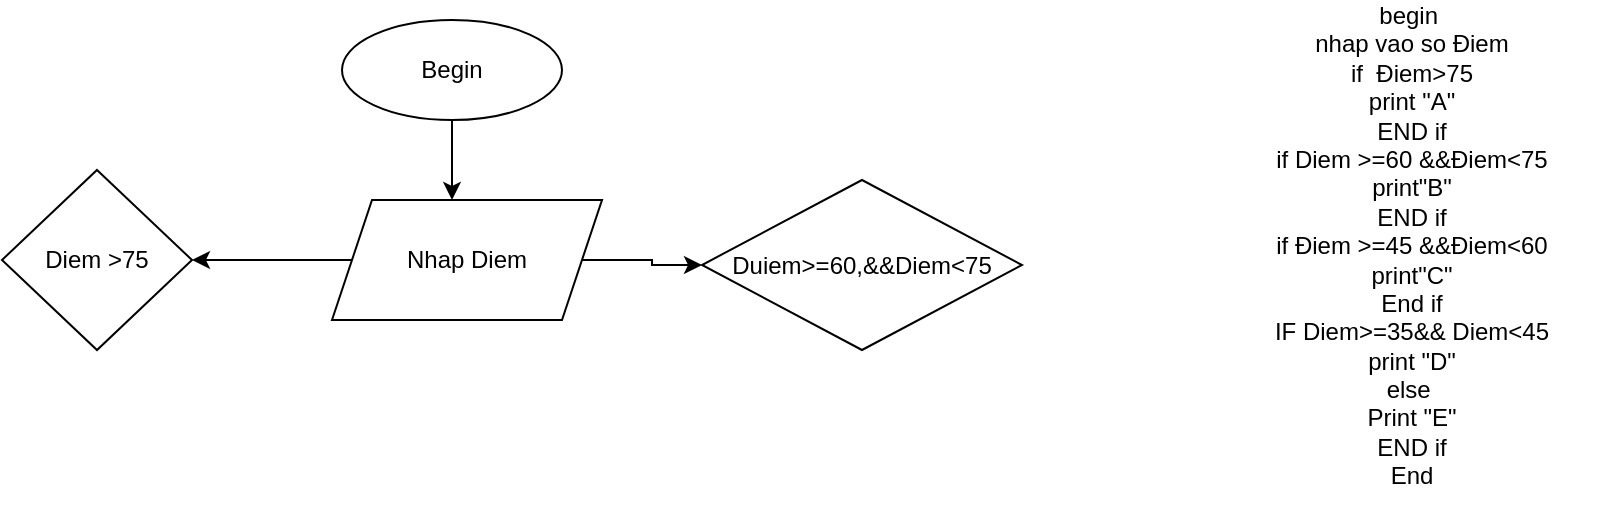 <mxfile version="13.7.5" type="device"><diagram id="cmYbObF7aw5aa7lYJ4J_" name="Page-1"><mxGraphModel dx="824" dy="476" grid="1" gridSize="10" guides="1" tooltips="1" connect="1" arrows="1" fold="1" page="1" pageScale="1" pageWidth="827" pageHeight="1169" math="0" shadow="0"><root><mxCell id="0"/><mxCell id="1" parent="0"/><mxCell id="1VQDg-8XnOIDEBTsmdWJ-3" value="begin&amp;nbsp;&lt;br&gt;nhap vao so Điem&lt;br&gt;if&amp;nbsp; Điem&amp;gt;75&lt;br&gt;print &quot;A&quot;&lt;br&gt;END if&lt;br&gt;if Diem &amp;gt;=60 &amp;amp;&amp;amp;Điem&amp;lt;75&lt;br&gt;print&quot;B&quot;&lt;br&gt;END if&lt;br&gt;if Điem &amp;gt;=45 &amp;amp;&amp;amp;Điem&amp;lt;60&lt;br&gt;print&quot;C&quot;&lt;br&gt;End if&lt;br&gt;IF Diem&amp;gt;=35&amp;amp;&amp;amp; Diem&amp;lt;45&lt;br&gt;print &quot;D&quot;&lt;br&gt;else&amp;nbsp;&lt;br&gt;Print &quot;E&quot;&lt;br&gt;END if&lt;br&gt;End&lt;br&gt;&lt;br&gt;" style="text;html=1;strokeColor=none;fillColor=none;align=center;verticalAlign=middle;whiteSpace=wrap;rounded=0;" vertex="1" parent="1"><mxGeometry x="610" y="50" width="210" height="260" as="geometry"/></mxCell><mxCell id="1VQDg-8XnOIDEBTsmdWJ-9" style="edgeStyle=orthogonalEdgeStyle;rounded=0;orthogonalLoop=1;jettySize=auto;html=1;" edge="1" parent="1" source="1VQDg-8XnOIDEBTsmdWJ-5"><mxGeometry relative="1" as="geometry"><mxPoint x="235" y="150" as="targetPoint"/></mxGeometry></mxCell><mxCell id="1VQDg-8XnOIDEBTsmdWJ-5" value="Begin" style="ellipse;whiteSpace=wrap;html=1;" vertex="1" parent="1"><mxGeometry x="180" y="60" width="110" height="50" as="geometry"/></mxCell><mxCell id="1VQDg-8XnOIDEBTsmdWJ-13" style="edgeStyle=orthogonalEdgeStyle;rounded=0;orthogonalLoop=1;jettySize=auto;html=1;" edge="1" parent="1" source="1VQDg-8XnOIDEBTsmdWJ-10" target="1VQDg-8XnOIDEBTsmdWJ-12"><mxGeometry relative="1" as="geometry"/></mxCell><mxCell id="1VQDg-8XnOIDEBTsmdWJ-14" style="edgeStyle=orthogonalEdgeStyle;rounded=0;orthogonalLoop=1;jettySize=auto;html=1;entryX=0;entryY=0.5;entryDx=0;entryDy=0;" edge="1" parent="1" source="1VQDg-8XnOIDEBTsmdWJ-10" target="1VQDg-8XnOIDEBTsmdWJ-11"><mxGeometry relative="1" as="geometry"><mxPoint x="380" y="183" as="targetPoint"/><Array as="points"/></mxGeometry></mxCell><mxCell id="1VQDg-8XnOIDEBTsmdWJ-10" value="Nhap Diem" style="shape=parallelogram;perimeter=parallelogramPerimeter;whiteSpace=wrap;html=1;fixedSize=1;" vertex="1" parent="1"><mxGeometry x="175" y="150" width="135" height="60" as="geometry"/></mxCell><mxCell id="1VQDg-8XnOIDEBTsmdWJ-11" value="Duiem&amp;gt;=60,&amp;amp;&amp;amp;Diem&amp;lt;75" style="rhombus;whiteSpace=wrap;html=1;" vertex="1" parent="1"><mxGeometry x="360" y="140" width="160" height="85" as="geometry"/></mxCell><mxCell id="1VQDg-8XnOIDEBTsmdWJ-12" value="Diem &amp;gt;75" style="rhombus;whiteSpace=wrap;html=1;" vertex="1" parent="1"><mxGeometry x="10" y="135" width="95" height="90" as="geometry"/></mxCell></root></mxGraphModel></diagram></mxfile>
